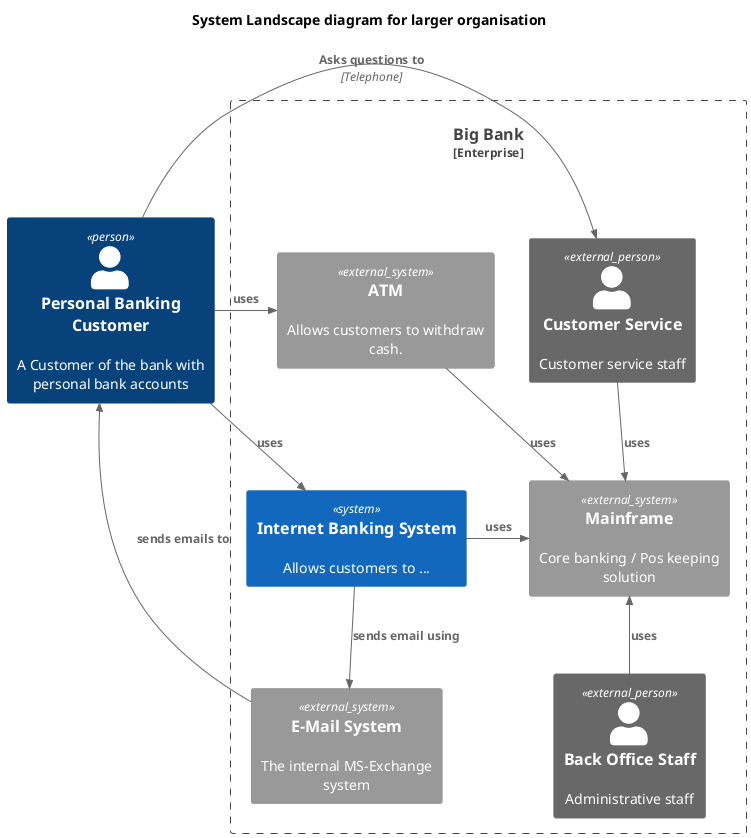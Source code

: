 @startuml
!include <C4/C4_Container>

'ref http://plantuml.com/stdlib
!include <office/Users/user.puml>
!include <office/Users/mobile_user.puml>

title System Landscape diagram for larger organisation

Person(CUST, "Personal Banking Customer", "A Customer of the bank with personal bank accounts")
Enterprise_Boundary(c0, "Big Bank"){
    Person_Ext(CS, "Customer Service", "Customer service staff")
    Person_Ext(BO, "Back Office Staff", "Administrative staff")
    System(IBS, "Internet Banking System", "Allows customers to ...")
    System_Ext(ATM, "ATM", "Allows customers to withdraw cash.")
    System_Ext(EMAIL, "E-Mail System", "The internal MS-Exchange system")
    System_Ext(MF, "Mainframe", "Core banking / Pos keeping solution")
}

Rel(CUST, IBS, "uses")
Rel_R(CUST, ATM, "uses")
Rel(IBS, EMAIL, "sends email using")
Rel(EMAIL, CUST, "sends emails to")
Rel_R(IBS, MF, "uses")
Rel_D(ATM, MF, "uses")
Rel_R(CUST, CS, "Asks questions to", "Telephone")
Rel_D(CS, MF, "uses")
Rel_U(BO, MF, "uses")

Lay_R(ATM, CS)


@enduml